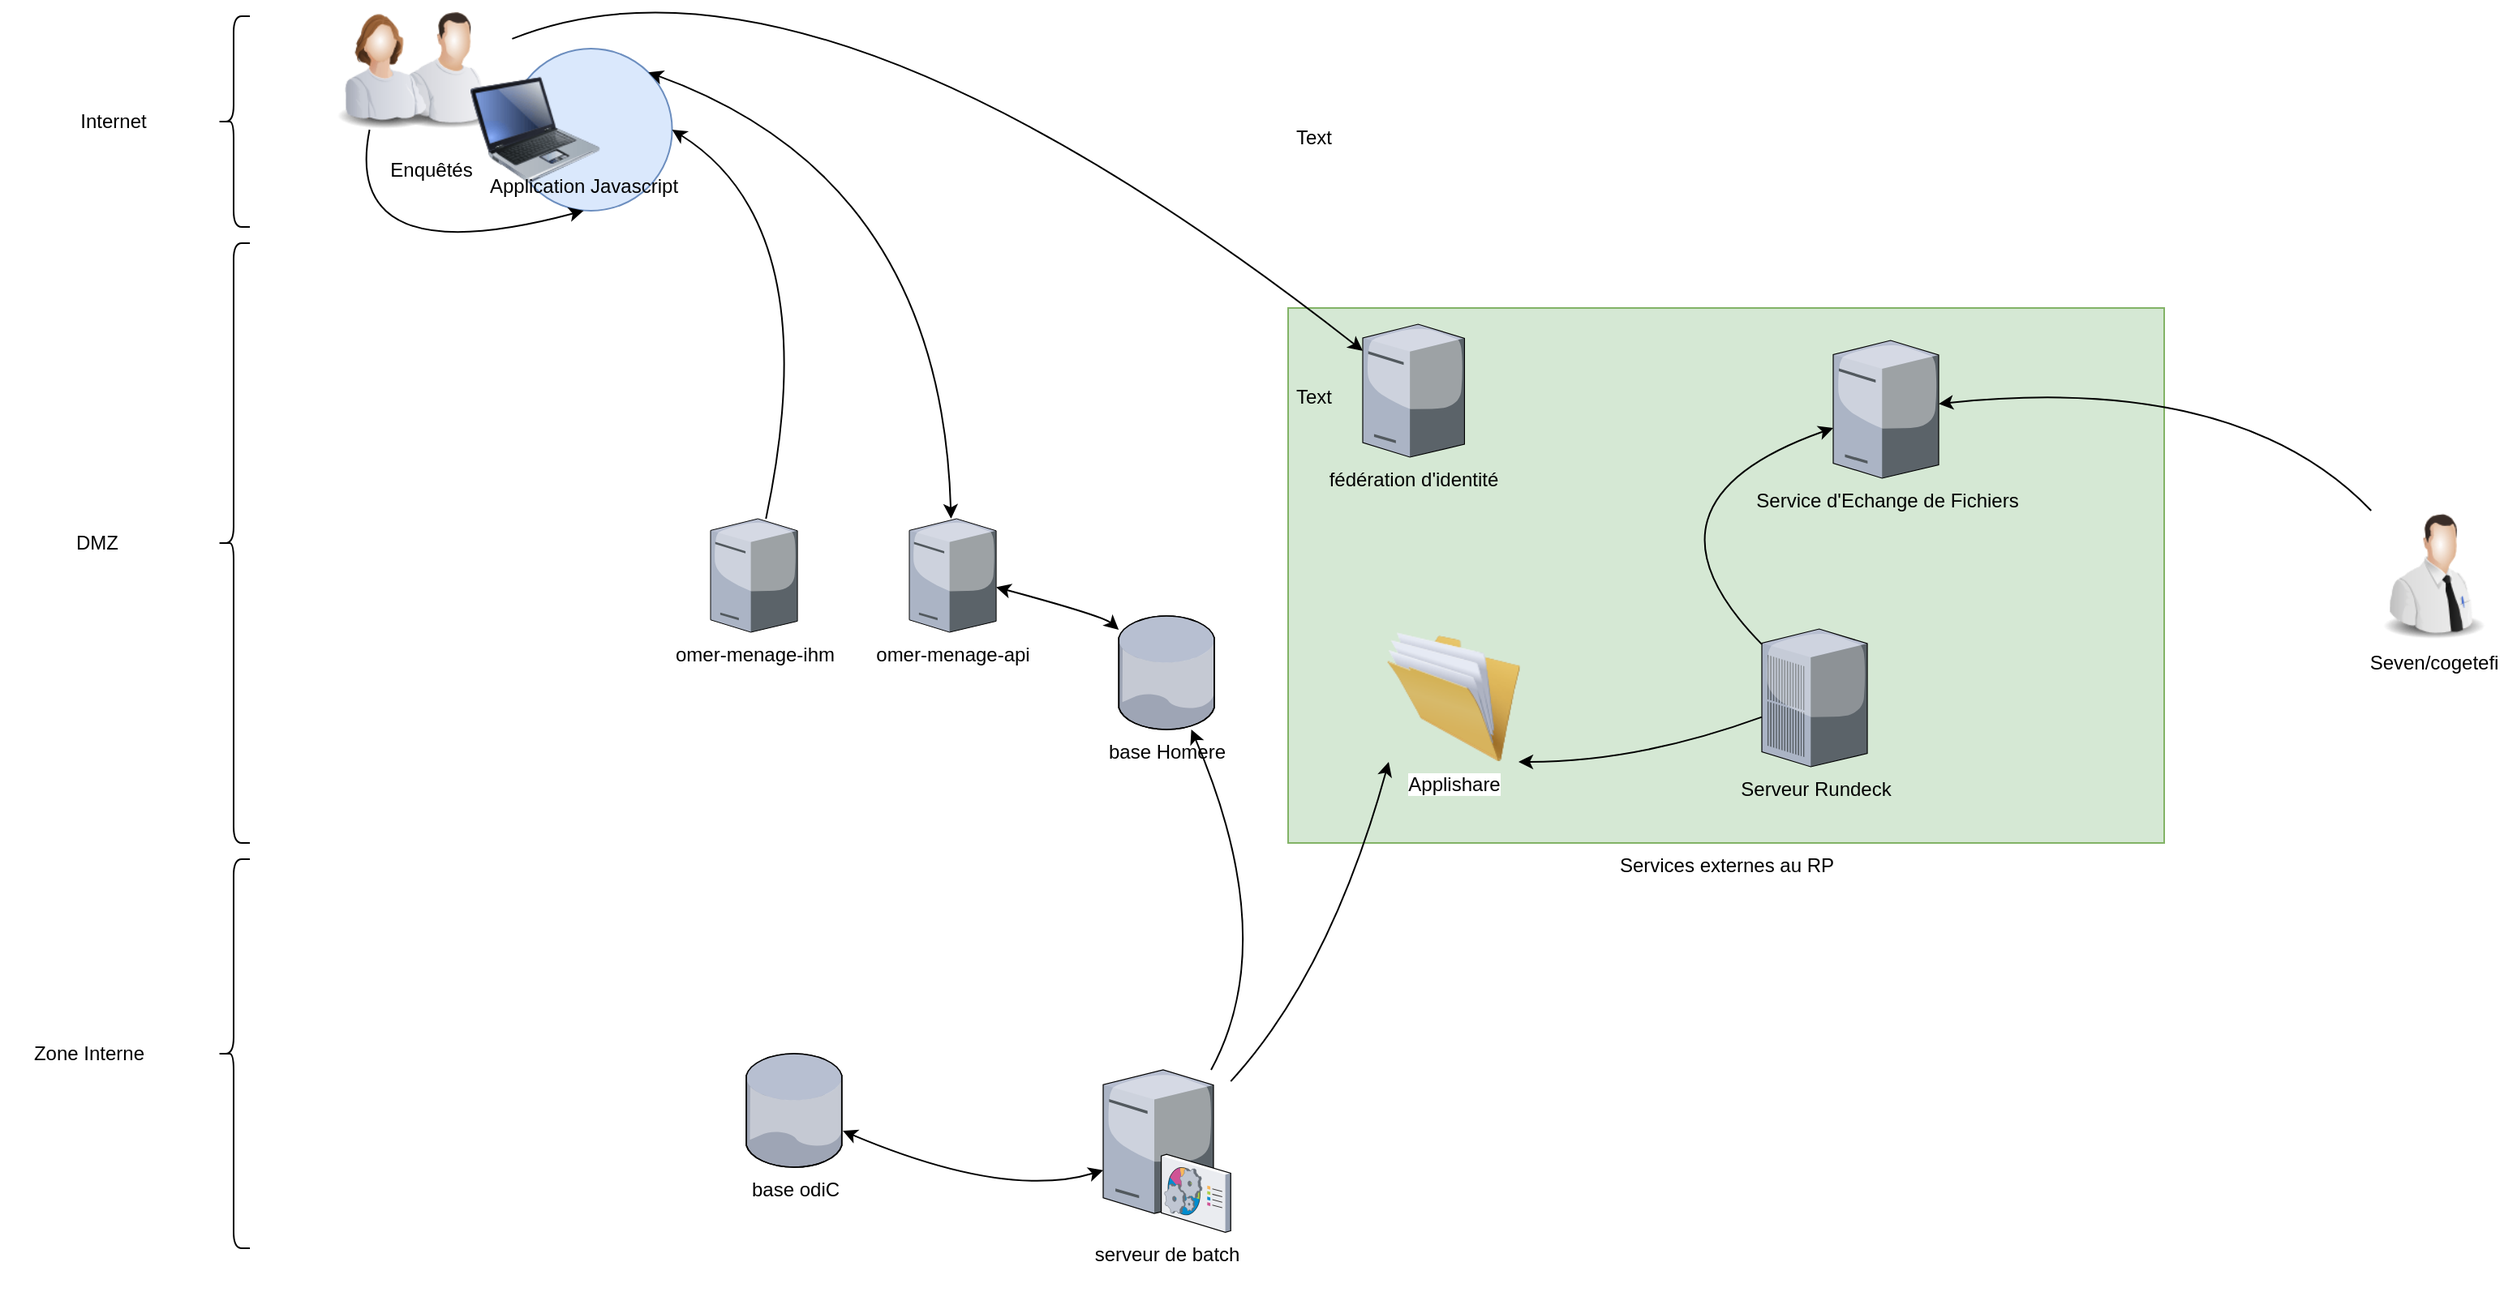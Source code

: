 <mxfile version="24.4.4" type="github">
  <diagram name="Page-1" id="B9jVK3V53PdYb-HJFb9O">
    <mxGraphModel dx="2864" dy="2242" grid="1" gridSize="10" guides="1" tooltips="1" connect="1" arrows="1" fold="1" page="1" pageScale="1" pageWidth="827" pageHeight="1169" math="0" shadow="0">
      <root>
        <mxCell id="0" />
        <mxCell id="1" parent="0" />
        <mxCell id="7z7TJ7-RLRAt2_LsNbH--7" value="base Homere" style="verticalLabelPosition=bottom;sketch=0;aspect=fixed;html=1;verticalAlign=top;strokeColor=none;align=center;outlineConnect=0;shape=mxgraph.citrix.database;" vertex="1" parent="1">
          <mxGeometry x="309.58" y="350" width="59.5" height="70" as="geometry" />
        </mxCell>
        <mxCell id="7z7TJ7-RLRAt2_LsNbH--13" value="" style="group" vertex="1" connectable="0" parent="1">
          <mxGeometry x="400" y="160" width="540" height="330" as="geometry" />
        </mxCell>
        <mxCell id="7z7TJ7-RLRAt2_LsNbH--12" value="Services externes au RP" style="verticalLabelPosition=bottom;verticalAlign=top;html=1;shape=mxgraph.basic.rect;fillColor2=none;strokeWidth=1;size=20;indent=5;fillColor=#d5e8d4;strokeColor=#82b366;" vertex="1" parent="7z7TJ7-RLRAt2_LsNbH--13">
          <mxGeometry x="14" width="540" height="330" as="geometry" />
        </mxCell>
        <mxCell id="7z7TJ7-RLRAt2_LsNbH--11" value="fédération d&#39;identité" style="verticalLabelPosition=bottom;sketch=0;aspect=fixed;html=1;verticalAlign=top;align=center;outlineConnect=0;shape=mxgraph.citrix.tower_server;fillColor=#fff2cc;strokeColor=#d6b656;" vertex="1" parent="7z7TJ7-RLRAt2_LsNbH--13">
          <mxGeometry x="60.0" y="10" width="62.72" height="82" as="geometry" />
        </mxCell>
        <mxCell id="7z7TJ7-RLRAt2_LsNbH--41" value="Service d&#39;Echange de Fichiers" style="verticalLabelPosition=bottom;sketch=0;aspect=fixed;html=1;verticalAlign=top;strokeColor=none;align=center;outlineConnect=0;shape=mxgraph.citrix.license_server;" vertex="1" parent="7z7TJ7-RLRAt2_LsNbH--13">
          <mxGeometry x="350" y="20" width="65" height="85" as="geometry" />
        </mxCell>
        <mxCell id="7z7TJ7-RLRAt2_LsNbH--14" value="Applishare" style="image;html=1;image=img/lib/clip_art/general/Full_Folder_128x128.png" vertex="1" parent="7z7TJ7-RLRAt2_LsNbH--13">
          <mxGeometry x="36" y="200" width="160" height="80" as="geometry" />
        </mxCell>
        <mxCell id="7z7TJ7-RLRAt2_LsNbH--42" value="Serveur Rundeck" style="verticalLabelPosition=bottom;sketch=0;aspect=fixed;html=1;verticalAlign=top;strokeColor=none;align=center;outlineConnect=0;shape=mxgraph.citrix.pbx_server;" vertex="1" parent="7z7TJ7-RLRAt2_LsNbH--13">
          <mxGeometry x="306" y="198" width="65" height="85" as="geometry" />
        </mxCell>
        <mxCell id="7z7TJ7-RLRAt2_LsNbH--46" value="" style="curved=1;endArrow=classic;html=1;rounded=0;" edge="1" parent="7z7TJ7-RLRAt2_LsNbH--13" source="7z7TJ7-RLRAt2_LsNbH--42" target="7z7TJ7-RLRAt2_LsNbH--41">
          <mxGeometry width="50" height="50" relative="1" as="geometry">
            <mxPoint x="-30" y="210" as="sourcePoint" />
            <mxPoint x="20" y="160" as="targetPoint" />
            <Array as="points">
              <mxPoint x="220" y="120" />
            </Array>
          </mxGeometry>
        </mxCell>
        <mxCell id="7z7TJ7-RLRAt2_LsNbH--45" value="" style="curved=1;endArrow=classic;html=1;rounded=0;entryX=0.75;entryY=1;entryDx=0;entryDy=0;" edge="1" parent="7z7TJ7-RLRAt2_LsNbH--13" source="7z7TJ7-RLRAt2_LsNbH--42" target="7z7TJ7-RLRAt2_LsNbH--14">
          <mxGeometry width="50" height="50" relative="1" as="geometry">
            <mxPoint x="150" y="-110" as="sourcePoint" />
            <mxPoint x="200" y="-160" as="targetPoint" />
            <Array as="points">
              <mxPoint x="230" y="280" />
            </Array>
          </mxGeometry>
        </mxCell>
        <mxCell id="7z7TJ7-RLRAt2_LsNbH--20" value="Seven/cogetefi" style="image;html=1;image=img/lib/clip_art/people/Tech_Man_128x128.png" vertex="1" parent="1">
          <mxGeometry x="1080" y="285" width="80" height="80" as="geometry" />
        </mxCell>
        <mxCell id="7z7TJ7-RLRAt2_LsNbH--23" value="" style="group" vertex="1" connectable="0" parent="1">
          <mxGeometry x="-130" width="170.88" height="190" as="geometry" />
        </mxCell>
        <mxCell id="7z7TJ7-RLRAt2_LsNbH--37" value="" style="group" vertex="1" connectable="0" parent="7z7TJ7-RLRAt2_LsNbH--23">
          <mxGeometry x="-54.31" y="-30" width="199.75" height="220" as="geometry" />
        </mxCell>
        <mxCell id="7z7TJ7-RLRAt2_LsNbH--21" value="" style="group" vertex="1" connectable="0" parent="7z7TJ7-RLRAt2_LsNbH--37">
          <mxGeometry width="160" height="120" as="geometry" />
        </mxCell>
        <mxCell id="7z7TJ7-RLRAt2_LsNbH--19" value="" style="image;html=1;image=img/lib/clip_art/people/Worker_Man_128x128.png" vertex="1" parent="7z7TJ7-RLRAt2_LsNbH--21">
          <mxGeometry x="40" width="80" height="80" as="geometry" />
        </mxCell>
        <mxCell id="7z7TJ7-RLRAt2_LsNbH--18" value="" style="image;html=1;image=img/lib/clip_art/people/Worker_Woman_128x128.png;container=1;" vertex="1" parent="7z7TJ7-RLRAt2_LsNbH--21">
          <mxGeometry width="80" height="80" as="geometry">
            <mxRectangle width="50" height="40" as="alternateBounds" />
          </mxGeometry>
        </mxCell>
        <mxCell id="7z7TJ7-RLRAt2_LsNbH--22" value="Enquêtés" style="text;html=1;align=center;verticalAlign=middle;whiteSpace=wrap;rounded=0;" vertex="1" parent="7z7TJ7-RLRAt2_LsNbH--21">
          <mxGeometry x="40" y="90" width="60" height="30" as="geometry" />
        </mxCell>
        <mxCell id="7z7TJ7-RLRAt2_LsNbH--36" value="" style="group" vertex="1" connectable="0" parent="7z7TJ7-RLRAt2_LsNbH--37">
          <mxGeometry x="94.31" y="30" width="129.75" height="100" as="geometry" />
        </mxCell>
        <mxCell id="7z7TJ7-RLRAt2_LsNbH--33" value="" style="ellipse;whiteSpace=wrap;html=1;aspect=fixed;fillColor=#dae8fc;strokeColor=#6c8ebf;" vertex="1" parent="7z7TJ7-RLRAt2_LsNbH--36">
          <mxGeometry x="24.31" width="100" height="100" as="geometry" />
        </mxCell>
        <mxCell id="7z7TJ7-RLRAt2_LsNbH--31" value="" style="image;html=1;image=img/lib/clip_art/computers/Laptop_128x128.png" vertex="1" parent="7z7TJ7-RLRAt2_LsNbH--36">
          <mxGeometry y="10" width="80" height="80" as="geometry" />
        </mxCell>
        <mxCell id="7z7TJ7-RLRAt2_LsNbH--34" value="Application Javascript" style="text;html=1;align=center;verticalAlign=middle;whiteSpace=wrap;rounded=0;" vertex="1" parent="7z7TJ7-RLRAt2_LsNbH--36">
          <mxGeometry x="9.75" y="70" width="120" height="30" as="geometry" />
        </mxCell>
        <mxCell id="7z7TJ7-RLRAt2_LsNbH--38" value="" style="curved=1;endArrow=classic;html=1;rounded=0;entryX=0.5;entryY=1;entryDx=0;entryDy=0;" edge="1" parent="7z7TJ7-RLRAt2_LsNbH--37" source="7z7TJ7-RLRAt2_LsNbH--18" target="7z7TJ7-RLRAt2_LsNbH--34">
          <mxGeometry width="50" height="50" relative="1" as="geometry">
            <mxPoint x="-115.69" y="180" as="sourcePoint" />
            <mxPoint x="-65.69" y="130" as="targetPoint" />
            <Array as="points">
              <mxPoint x="14.31" y="170" />
            </Array>
          </mxGeometry>
        </mxCell>
        <mxCell id="7z7TJ7-RLRAt2_LsNbH--24" value="" style="curved=1;endArrow=classic;html=1;rounded=0;" edge="1" parent="1" source="7z7TJ7-RLRAt2_LsNbH--19" target="7z7TJ7-RLRAt2_LsNbH--11">
          <mxGeometry width="50" height="50" relative="1" as="geometry">
            <mxPoint x="120" y="20" as="sourcePoint" />
            <mxPoint x="300" y="20" as="targetPoint" />
            <Array as="points">
              <mxPoint x="120" y="-80" />
            </Array>
          </mxGeometry>
        </mxCell>
        <mxCell id="7z7TJ7-RLRAt2_LsNbH--25" value="" style="curved=1;endArrow=classic;html=1;rounded=0;startArrow=classic;startFill=1;" edge="1" parent="1" source="7z7TJ7-RLRAt2_LsNbH--7" target="7z7TJ7-RLRAt2_LsNbH--9">
          <mxGeometry width="50" height="50" relative="1" as="geometry">
            <mxPoint x="270" y="470" as="sourcePoint" />
            <mxPoint x="320" y="420" as="targetPoint" />
            <Array as="points">
              <mxPoint x="300" y="350" />
            </Array>
          </mxGeometry>
        </mxCell>
        <mxCell id="7z7TJ7-RLRAt2_LsNbH--26" value="" style="curved=1;endArrow=classic;html=1;rounded=0;startArrow=classic;startFill=1;" edge="1" parent="1" source="7z7TJ7-RLRAt2_LsNbH--29" target="7z7TJ7-RLRAt2_LsNbH--28">
          <mxGeometry width="50" height="50" relative="1" as="geometry">
            <mxPoint x="280" y="570" as="sourcePoint" />
            <mxPoint x="330" y="520" as="targetPoint" />
            <Array as="points">
              <mxPoint x="240" y="710" />
            </Array>
          </mxGeometry>
        </mxCell>
        <mxCell id="7z7TJ7-RLRAt2_LsNbH--28" value="serveur de batch&lt;div&gt;&lt;br&gt;&lt;/div&gt;" style="verticalLabelPosition=bottom;sketch=0;aspect=fixed;html=1;verticalAlign=top;strokeColor=none;align=center;outlineConnect=0;shape=mxgraph.citrix.command_center;" vertex="1" parent="1">
          <mxGeometry x="300" y="630" width="78.65" height="100" as="geometry" />
        </mxCell>
        <mxCell id="7z7TJ7-RLRAt2_LsNbH--29" value="base odiC" style="verticalLabelPosition=bottom;sketch=0;aspect=fixed;html=1;verticalAlign=top;strokeColor=none;align=center;outlineConnect=0;shape=mxgraph.citrix.database;" vertex="1" parent="1">
          <mxGeometry x="80" y="620" width="59.5" height="70" as="geometry" />
        </mxCell>
        <mxCell id="7z7TJ7-RLRAt2_LsNbH--30" value="" style="group" vertex="1" connectable="0" parent="1">
          <mxGeometry x="58" y="290" width="176.04" height="70" as="geometry" />
        </mxCell>
        <mxCell id="7z7TJ7-RLRAt2_LsNbH--9" value="omer-menage-api" style="verticalLabelPosition=bottom;sketch=0;aspect=fixed;html=1;verticalAlign=top;strokeColor=none;align=center;outlineConnect=0;shape=mxgraph.citrix.tower_server;" vertex="1" parent="7z7TJ7-RLRAt2_LsNbH--30">
          <mxGeometry x="122.5" width="53.54" height="70" as="geometry" />
        </mxCell>
        <mxCell id="7z7TJ7-RLRAt2_LsNbH--10" value="omer-menage-ihm" style="verticalLabelPosition=bottom;sketch=0;aspect=fixed;html=1;verticalAlign=top;strokeColor=none;align=center;outlineConnect=0;shape=mxgraph.citrix.tower_server;" vertex="1" parent="7z7TJ7-RLRAt2_LsNbH--30">
          <mxGeometry width="53.54" height="70" as="geometry" />
        </mxCell>
        <mxCell id="7z7TJ7-RLRAt2_LsNbH--32" value="" style="curved=1;endArrow=classic;html=1;rounded=0;startArrow=classic;startFill=1;entryX=1;entryY=0;entryDx=0;entryDy=0;" edge="1" parent="1" source="7z7TJ7-RLRAt2_LsNbH--9" target="7z7TJ7-RLRAt2_LsNbH--33">
          <mxGeometry width="50" height="50" relative="1" as="geometry">
            <mxPoint x="139.5" y="170" as="sourcePoint" />
            <mxPoint x="189.5" y="120" as="targetPoint" />
            <Array as="points">
              <mxPoint x="200" y="80" />
            </Array>
          </mxGeometry>
        </mxCell>
        <mxCell id="7z7TJ7-RLRAt2_LsNbH--39" value="" style="curved=1;endArrow=classic;html=1;rounded=0;entryX=1;entryY=0.5;entryDx=0;entryDy=0;" edge="1" parent="1" source="7z7TJ7-RLRAt2_LsNbH--10" target="7z7TJ7-RLRAt2_LsNbH--33">
          <mxGeometry width="50" height="50" relative="1" as="geometry">
            <mxPoint x="-120" y="260" as="sourcePoint" />
            <mxPoint x="-70" y="210" as="targetPoint" />
            <Array as="points">
              <mxPoint x="130" y="110" />
            </Array>
          </mxGeometry>
        </mxCell>
        <mxCell id="7z7TJ7-RLRAt2_LsNbH--43" value="" style="curved=1;endArrow=classic;html=1;rounded=0;" edge="1" parent="1" source="7z7TJ7-RLRAt2_LsNbH--28" target="7z7TJ7-RLRAt2_LsNbH--7">
          <mxGeometry width="50" height="50" relative="1" as="geometry">
            <mxPoint x="480" y="670" as="sourcePoint" />
            <mxPoint x="530" y="620" as="targetPoint" />
            <Array as="points">
              <mxPoint x="410" y="550" />
            </Array>
          </mxGeometry>
        </mxCell>
        <mxCell id="7z7TJ7-RLRAt2_LsNbH--44" value="" style="curved=1;endArrow=classic;html=1;rounded=0;" edge="1" parent="1" source="7z7TJ7-RLRAt2_LsNbH--20" target="7z7TJ7-RLRAt2_LsNbH--41">
          <mxGeometry width="50" height="50" relative="1" as="geometry">
            <mxPoint x="370" y="370" as="sourcePoint" />
            <mxPoint x="420" y="320" as="targetPoint" />
            <Array as="points">
              <mxPoint x="1000" y="200" />
            </Array>
          </mxGeometry>
        </mxCell>
        <mxCell id="7z7TJ7-RLRAt2_LsNbH--47" value="" style="curved=1;endArrow=classic;html=1;rounded=0;entryX=0.25;entryY=1;entryDx=0;entryDy=0;" edge="1" parent="1" source="7z7TJ7-RLRAt2_LsNbH--28" target="7z7TJ7-RLRAt2_LsNbH--14">
          <mxGeometry width="50" height="50" relative="1" as="geometry">
            <mxPoint x="450" y="660" as="sourcePoint" />
            <mxPoint x="500" y="610" as="targetPoint" />
            <Array as="points">
              <mxPoint x="440" y="570" />
            </Array>
          </mxGeometry>
        </mxCell>
        <mxCell id="7z7TJ7-RLRAt2_LsNbH--48" value="" style="shape=curlyBracket;whiteSpace=wrap;html=1;rounded=1;labelPosition=left;verticalLabelPosition=middle;align=right;verticalAlign=middle;" vertex="1" parent="1">
          <mxGeometry x="-246" y="-20" width="20" height="130" as="geometry" />
        </mxCell>
        <mxCell id="7z7TJ7-RLRAt2_LsNbH--49" value="" style="shape=curlyBracket;whiteSpace=wrap;html=1;rounded=1;labelPosition=left;verticalLabelPosition=middle;align=right;verticalAlign=middle;" vertex="1" parent="1">
          <mxGeometry x="-246" y="120" width="20" height="370" as="geometry" />
        </mxCell>
        <mxCell id="7z7TJ7-RLRAt2_LsNbH--50" value="" style="shape=curlyBracket;whiteSpace=wrap;html=1;rounded=1;labelPosition=left;verticalLabelPosition=middle;align=right;verticalAlign=middle;" vertex="1" parent="1">
          <mxGeometry x="-246" y="500" width="20" height="240" as="geometry" />
        </mxCell>
        <mxCell id="7z7TJ7-RLRAt2_LsNbH--51" value="Text" style="text;html=1;align=center;verticalAlign=middle;whiteSpace=wrap;rounded=0;" vertex="1" parent="1">
          <mxGeometry x="400" y="200" width="60" height="30" as="geometry" />
        </mxCell>
        <mxCell id="7z7TJ7-RLRAt2_LsNbH--52" value="Internet" style="text;html=1;align=center;verticalAlign=middle;whiteSpace=wrap;rounded=0;" vertex="1" parent="1">
          <mxGeometry x="-340" y="30" width="60" height="30" as="geometry" />
        </mxCell>
        <mxCell id="7z7TJ7-RLRAt2_LsNbH--53" value="Text" style="text;html=1;align=center;verticalAlign=middle;whiteSpace=wrap;rounded=0;" vertex="1" parent="1">
          <mxGeometry x="400" y="40" width="60" height="30" as="geometry" />
        </mxCell>
        <mxCell id="7z7TJ7-RLRAt2_LsNbH--54" value="DMZ" style="text;html=1;align=center;verticalAlign=middle;whiteSpace=wrap;rounded=0;" vertex="1" parent="1">
          <mxGeometry x="-350" y="290" width="60" height="30" as="geometry" />
        </mxCell>
        <mxCell id="7z7TJ7-RLRAt2_LsNbH--55" value="Zone Interne" style="text;html=1;align=center;verticalAlign=middle;whiteSpace=wrap;rounded=0;" vertex="1" parent="1">
          <mxGeometry x="-380" y="605" width="110" height="30" as="geometry" />
        </mxCell>
      </root>
    </mxGraphModel>
  </diagram>
</mxfile>
